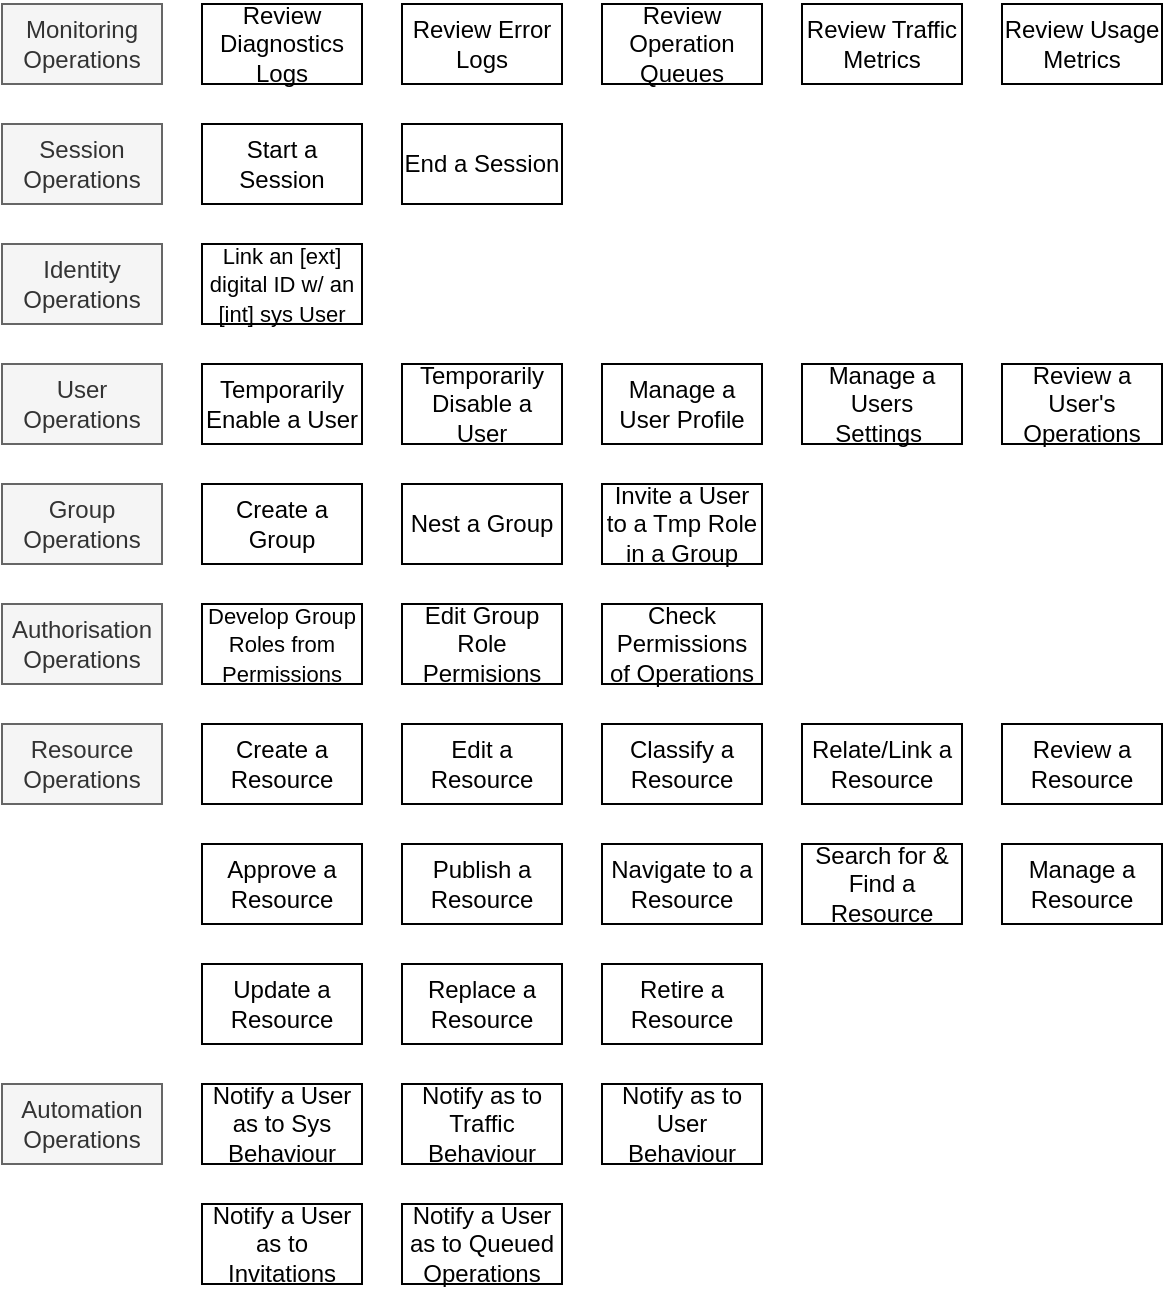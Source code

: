 <mxfile version="20.3.0" type="device"><diagram id="SUfqOmPOryD65ZZIe3Xd" name="HL Operations"><mxGraphModel dx="782" dy="549" grid="1" gridSize="10" guides="1" tooltips="1" connect="1" arrows="1" fold="1" page="1" pageScale="1" pageWidth="827" pageHeight="1169" math="0" shadow="0"><root><mxCell id="5weYtf9Ir_6ae33DxP5P-0"/><mxCell id="5weYtf9Ir_6ae33DxP5P-1" parent="5weYtf9Ir_6ae33DxP5P-0"/><mxCell id="5weYtf9Ir_6ae33DxP5P-2" value="Session Operations" style="rounded=0;whiteSpace=wrap;html=1;fillColor=#f5f5f5;fontColor=#333333;strokeColor=#666666;" parent="5weYtf9Ir_6ae33DxP5P-1" vertex="1"><mxGeometry x="120" y="120" width="80" height="40" as="geometry"/></mxCell><mxCell id="5weYtf9Ir_6ae33DxP5P-3" value="User Operations" style="rounded=0;whiteSpace=wrap;html=1;fillColor=#f5f5f5;fontColor=#333333;strokeColor=#666666;" parent="5weYtf9Ir_6ae33DxP5P-1" vertex="1"><mxGeometry x="120" y="240" width="80" height="40" as="geometry"/></mxCell><mxCell id="5weYtf9Ir_6ae33DxP5P-4" value="Invite a User to a Tmp Role in a Group" style="rounded=0;whiteSpace=wrap;html=1;" parent="5weYtf9Ir_6ae33DxP5P-1" vertex="1"><mxGeometry x="420" y="300" width="80" height="40" as="geometry"/></mxCell><mxCell id="5weYtf9Ir_6ae33DxP5P-5" value="Temporarily Enable a User" style="rounded=0;whiteSpace=wrap;html=1;" parent="5weYtf9Ir_6ae33DxP5P-1" vertex="1"><mxGeometry x="220" y="240" width="80" height="40" as="geometry"/></mxCell><mxCell id="5weYtf9Ir_6ae33DxP5P-6" value="Identity Operations" style="rounded=0;whiteSpace=wrap;html=1;fillColor=#f5f5f5;fontColor=#333333;strokeColor=#666666;" parent="5weYtf9Ir_6ae33DxP5P-1" vertex="1"><mxGeometry x="120" y="180" width="80" height="40" as="geometry"/></mxCell><mxCell id="5weYtf9Ir_6ae33DxP5P-7" value="&lt;font style=&quot;font-size: 11px&quot;&gt;Link an [ext] digital ID w/ an [int] sys User&lt;/font&gt;" style="rounded=0;whiteSpace=wrap;html=1;" parent="5weYtf9Ir_6ae33DxP5P-1" vertex="1"><mxGeometry x="220" y="180" width="80" height="40" as="geometry"/></mxCell><mxCell id="5weYtf9Ir_6ae33DxP5P-8" value="Authorisation Operations" style="rounded=0;whiteSpace=wrap;html=1;fillColor=#f5f5f5;fontColor=#333333;strokeColor=#666666;" parent="5weYtf9Ir_6ae33DxP5P-1" vertex="1"><mxGeometry x="120" y="360" width="80" height="40" as="geometry"/></mxCell><mxCell id="5weYtf9Ir_6ae33DxP5P-9" value="Start a Session" style="rounded=0;whiteSpace=wrap;html=1;" parent="5weYtf9Ir_6ae33DxP5P-1" vertex="1"><mxGeometry x="220" y="120" width="80" height="40" as="geometry"/></mxCell><mxCell id="5weYtf9Ir_6ae33DxP5P-11" value="Manage a User Profile" style="rounded=0;whiteSpace=wrap;html=1;" parent="5weYtf9Ir_6ae33DxP5P-1" vertex="1"><mxGeometry x="420" y="240" width="80" height="40" as="geometry"/></mxCell><mxCell id="5weYtf9Ir_6ae33DxP5P-12" value="Temporarily Disable a User" style="rounded=0;whiteSpace=wrap;html=1;" parent="5weYtf9Ir_6ae33DxP5P-1" vertex="1"><mxGeometry x="320" y="240" width="80" height="40" as="geometry"/></mxCell><mxCell id="5weYtf9Ir_6ae33DxP5P-13" value="Create a Resource" style="rounded=0;whiteSpace=wrap;html=1;" parent="5weYtf9Ir_6ae33DxP5P-1" vertex="1"><mxGeometry x="220" y="420" width="80" height="40" as="geometry"/></mxCell><mxCell id="5weYtf9Ir_6ae33DxP5P-14" value="Resource Operations" style="rounded=0;whiteSpace=wrap;html=1;fillColor=#f5f5f5;fontColor=#333333;strokeColor=#666666;" parent="5weYtf9Ir_6ae33DxP5P-1" vertex="1"><mxGeometry x="120" y="420" width="80" height="40" as="geometry"/></mxCell><mxCell id="5weYtf9Ir_6ae33DxP5P-16" value="Notify a User&lt;br&gt;as to Sys Behaviour" style="rounded=0;whiteSpace=wrap;html=1;" parent="5weYtf9Ir_6ae33DxP5P-1" vertex="1"><mxGeometry x="220" y="600" width="80" height="40" as="geometry"/></mxCell><mxCell id="5weYtf9Ir_6ae33DxP5P-17" value="Automation Operations" style="rounded=0;whiteSpace=wrap;html=1;fillColor=#f5f5f5;fontColor=#333333;strokeColor=#666666;" parent="5weYtf9Ir_6ae33DxP5P-1" vertex="1"><mxGeometry x="120" y="600" width="80" height="40" as="geometry"/></mxCell><mxCell id="5weYtf9Ir_6ae33DxP5P-18" value="Edit a Resource" style="rounded=0;whiteSpace=wrap;html=1;" parent="5weYtf9Ir_6ae33DxP5P-1" vertex="1"><mxGeometry x="320" y="420" width="80" height="40" as="geometry"/></mxCell><mxCell id="5weYtf9Ir_6ae33DxP5P-19" value="Review a Resource" style="rounded=0;whiteSpace=wrap;html=1;" parent="5weYtf9Ir_6ae33DxP5P-1" vertex="1"><mxGeometry x="620" y="420" width="80" height="40" as="geometry"/></mxCell><mxCell id="5weYtf9Ir_6ae33DxP5P-20" value="Approve a Resource" style="rounded=0;whiteSpace=wrap;html=1;" parent="5weYtf9Ir_6ae33DxP5P-1" vertex="1"><mxGeometry x="220" y="480" width="80" height="40" as="geometry"/></mxCell><mxCell id="5weYtf9Ir_6ae33DxP5P-21" value="Publish a Resource" style="rounded=0;whiteSpace=wrap;html=1;" parent="5weYtf9Ir_6ae33DxP5P-1" vertex="1"><mxGeometry x="320" y="480" width="80" height="40" as="geometry"/></mxCell><mxCell id="5weYtf9Ir_6ae33DxP5P-22" value="Search for &amp;amp; Find a Resource" style="rounded=0;whiteSpace=wrap;html=1;" parent="5weYtf9Ir_6ae33DxP5P-1" vertex="1"><mxGeometry x="520" y="480" width="80" height="40" as="geometry"/></mxCell><mxCell id="5weYtf9Ir_6ae33DxP5P-23" value="Update a Resource" style="rounded=0;whiteSpace=wrap;html=1;" parent="5weYtf9Ir_6ae33DxP5P-1" vertex="1"><mxGeometry x="220" y="540" width="80" height="40" as="geometry"/></mxCell><mxCell id="5weYtf9Ir_6ae33DxP5P-24" value="Replace a Resource" style="rounded=0;whiteSpace=wrap;html=1;" parent="5weYtf9Ir_6ae33DxP5P-1" vertex="1"><mxGeometry x="320" y="540" width="80" height="40" as="geometry"/></mxCell><mxCell id="5weYtf9Ir_6ae33DxP5P-25" value="Retire a Resource" style="rounded=0;whiteSpace=wrap;html=1;" parent="5weYtf9Ir_6ae33DxP5P-1" vertex="1"><mxGeometry x="420" y="540" width="80" height="40" as="geometry"/></mxCell><mxCell id="5weYtf9Ir_6ae33DxP5P-26" value="Classify a Resource" style="rounded=0;whiteSpace=wrap;html=1;" parent="5weYtf9Ir_6ae33DxP5P-1" vertex="1"><mxGeometry x="420" y="420" width="80" height="40" as="geometry"/></mxCell><mxCell id="5weYtf9Ir_6ae33DxP5P-27" value="Relate/Link a Resource" style="rounded=0;whiteSpace=wrap;html=1;" parent="5weYtf9Ir_6ae33DxP5P-1" vertex="1"><mxGeometry x="520" y="420" width="80" height="40" as="geometry"/></mxCell><mxCell id="5weYtf9Ir_6ae33DxP5P-28" value="Manage a Resource" style="rounded=0;whiteSpace=wrap;html=1;" parent="5weYtf9Ir_6ae33DxP5P-1" vertex="1"><mxGeometry x="620" y="480" width="80" height="40" as="geometry"/></mxCell><mxCell id="5weYtf9Ir_6ae33DxP5P-29" value="Navigate to a Resource" style="rounded=0;whiteSpace=wrap;html=1;" parent="5weYtf9Ir_6ae33DxP5P-1" vertex="1"><mxGeometry x="420" y="480" width="80" height="40" as="geometry"/></mxCell><mxCell id="5weYtf9Ir_6ae33DxP5P-30" value="Monitoring Operations" style="rounded=0;whiteSpace=wrap;html=1;fillColor=#f5f5f5;fontColor=#333333;strokeColor=#666666;" parent="5weYtf9Ir_6ae33DxP5P-1" vertex="1"><mxGeometry x="120" y="60" width="80" height="40" as="geometry"/></mxCell><mxCell id="5weYtf9Ir_6ae33DxP5P-31" value="Review Diagnostics Logs" style="rounded=0;whiteSpace=wrap;html=1;" parent="5weYtf9Ir_6ae33DxP5P-1" vertex="1"><mxGeometry x="220" y="60" width="80" height="40" as="geometry"/></mxCell><mxCell id="5weYtf9Ir_6ae33DxP5P-32" value="Review Error Logs" style="rounded=0;whiteSpace=wrap;html=1;" parent="5weYtf9Ir_6ae33DxP5P-1" vertex="1"><mxGeometry x="320" y="60" width="80" height="40" as="geometry"/></mxCell><mxCell id="5weYtf9Ir_6ae33DxP5P-33" value="Review Operation Queues" style="rounded=0;whiteSpace=wrap;html=1;" parent="5weYtf9Ir_6ae33DxP5P-1" vertex="1"><mxGeometry x="420" y="60" width="80" height="40" as="geometry"/></mxCell><mxCell id="5weYtf9Ir_6ae33DxP5P-34" value="Review Traffic Metrics" style="rounded=0;whiteSpace=wrap;html=1;" parent="5weYtf9Ir_6ae33DxP5P-1" vertex="1"><mxGeometry x="520" y="60" width="80" height="40" as="geometry"/></mxCell><mxCell id="5weYtf9Ir_6ae33DxP5P-35" value="Review Usage Metrics" style="rounded=0;whiteSpace=wrap;html=1;" parent="5weYtf9Ir_6ae33DxP5P-1" vertex="1"><mxGeometry x="620" y="60" width="80" height="40" as="geometry"/></mxCell><mxCell id="5weYtf9Ir_6ae33DxP5P-36" value="Manage a Users Settings&amp;nbsp;" style="rounded=0;whiteSpace=wrap;html=1;" parent="5weYtf9Ir_6ae33DxP5P-1" vertex="1"><mxGeometry x="520" y="240" width="80" height="40" as="geometry"/></mxCell><mxCell id="5weYtf9Ir_6ae33DxP5P-37" value="Review a User's Operations" style="rounded=0;whiteSpace=wrap;html=1;" parent="5weYtf9Ir_6ae33DxP5P-1" vertex="1"><mxGeometry x="620" y="240" width="80" height="40" as="geometry"/></mxCell><mxCell id="5weYtf9Ir_6ae33DxP5P-39" value="Notify a User as to Queued Operations" style="rounded=0;whiteSpace=wrap;html=1;" parent="5weYtf9Ir_6ae33DxP5P-1" vertex="1"><mxGeometry x="320" y="660" width="80" height="40" as="geometry"/></mxCell><mxCell id="5weYtf9Ir_6ae33DxP5P-40" value="Notify a User&lt;br&gt;as to Invitations" style="rounded=0;whiteSpace=wrap;html=1;" parent="5weYtf9Ir_6ae33DxP5P-1" vertex="1"><mxGeometry x="220" y="660" width="80" height="40" as="geometry"/></mxCell><mxCell id="5weYtf9Ir_6ae33DxP5P-41" value="Notify as to User Behaviour" style="rounded=0;whiteSpace=wrap;html=1;" parent="5weYtf9Ir_6ae33DxP5P-1" vertex="1"><mxGeometry x="420" y="600" width="80" height="40" as="geometry"/></mxCell><mxCell id="5weYtf9Ir_6ae33DxP5P-42" value="Notify as to Traffic Behaviour" style="rounded=0;whiteSpace=wrap;html=1;" parent="5weYtf9Ir_6ae33DxP5P-1" vertex="1"><mxGeometry x="320" y="600" width="80" height="40" as="geometry"/></mxCell><mxCell id="5weYtf9Ir_6ae33DxP5P-43" value="End a Session" style="rounded=0;whiteSpace=wrap;html=1;" parent="5weYtf9Ir_6ae33DxP5P-1" vertex="1"><mxGeometry x="320" y="120" width="80" height="40" as="geometry"/></mxCell><mxCell id="5weYtf9Ir_6ae33DxP5P-44" value="Group Operations" style="rounded=0;whiteSpace=wrap;html=1;fillColor=#f5f5f5;fontColor=#333333;strokeColor=#666666;" parent="5weYtf9Ir_6ae33DxP5P-1" vertex="1"><mxGeometry x="120" y="300" width="80" height="40" as="geometry"/></mxCell><mxCell id="5weYtf9Ir_6ae33DxP5P-45" value="Create a Group" style="rounded=0;whiteSpace=wrap;html=1;" parent="5weYtf9Ir_6ae33DxP5P-1" vertex="1"><mxGeometry x="220" y="300" width="80" height="40" as="geometry"/></mxCell><mxCell id="5weYtf9Ir_6ae33DxP5P-46" value="Nest a Group" style="rounded=0;whiteSpace=wrap;html=1;" parent="5weYtf9Ir_6ae33DxP5P-1" vertex="1"><mxGeometry x="320" y="300" width="80" height="40" as="geometry"/></mxCell><mxCell id="5weYtf9Ir_6ae33DxP5P-48" value="&lt;font style=&quot;font-size: 11px&quot;&gt;Develop Group Roles from Permissions&lt;/font&gt;" style="rounded=0;whiteSpace=wrap;html=1;" parent="5weYtf9Ir_6ae33DxP5P-1" vertex="1"><mxGeometry x="220" y="360" width="80" height="40" as="geometry"/></mxCell><mxCell id="5weYtf9Ir_6ae33DxP5P-49" value="&lt;font style=&quot;font-size: 12px&quot;&gt;Edit Group Role Permisions&lt;/font&gt;" style="rounded=0;whiteSpace=wrap;html=1;" parent="5weYtf9Ir_6ae33DxP5P-1" vertex="1"><mxGeometry x="320" y="360" width="80" height="40" as="geometry"/></mxCell><mxCell id="5weYtf9Ir_6ae33DxP5P-50" value="&lt;font style=&quot;font-size: 12px&quot;&gt;Check Permissions of Operations&lt;/font&gt;" style="rounded=0;whiteSpace=wrap;html=1;" parent="5weYtf9Ir_6ae33DxP5P-1" vertex="1"><mxGeometry x="420" y="360" width="80" height="40" as="geometry"/></mxCell></root></mxGraphModel></diagram></mxfile>